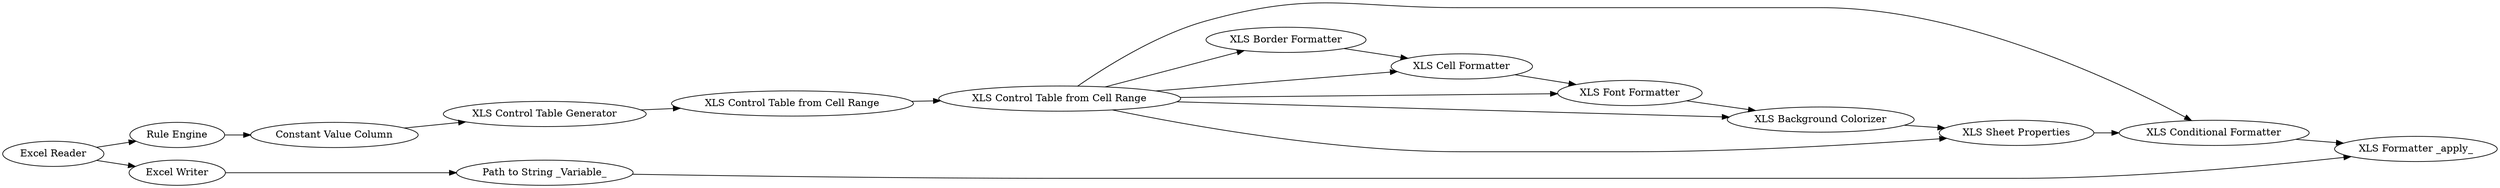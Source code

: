 digraph {
	"4179752955758121506_113" [label="XLS Conditional Formatter"]
	"4179752955758121506_87" [label="XLS Control Table Generator"]
	"4179752955758121506_93" [label="Rule Engine"]
	"4179752955758121506_89" [label="XLS Control Table from Cell Range"]
	"4179752955758121506_103" [label="XLS Border Formatter"]
	"4179752955758121506_86" [label="Excel Writer"]
	"4179752955758121506_77" [label="Excel Reader"]
	"4179752955758121506_96" [label="XLS Cell Formatter"]
	"4179752955758121506_111" [label="XLS Font Formatter"]
	"4179752955758121506_98" [label="XLS Background Colorizer"]
	"4179752955758121506_104" [label="XLS Formatter _apply_"]
	"4179752955758121506_110" [label="XLS Sheet Properties"]
	"4179752955758121506_105" [label="Path to String _Variable_"]
	"4179752955758121506_114" [label="Constant Value Column"]
	"4179752955758121506_112" [label="XLS Control Table from Cell Range"]
	"4179752955758121506_105" -> "4179752955758121506_104"
	"4179752955758121506_93" -> "4179752955758121506_114"
	"4179752955758121506_111" -> "4179752955758121506_98"
	"4179752955758121506_112" -> "4179752955758121506_113"
	"4179752955758121506_112" -> "4179752955758121506_103"
	"4179752955758121506_103" -> "4179752955758121506_96"
	"4179752955758121506_89" -> "4179752955758121506_112"
	"4179752955758121506_98" -> "4179752955758121506_110"
	"4179752955758121506_112" -> "4179752955758121506_110"
	"4179752955758121506_77" -> "4179752955758121506_86"
	"4179752955758121506_113" -> "4179752955758121506_104"
	"4179752955758121506_86" -> "4179752955758121506_105"
	"4179752955758121506_112" -> "4179752955758121506_96"
	"4179752955758121506_96" -> "4179752955758121506_111"
	"4179752955758121506_77" -> "4179752955758121506_93"
	"4179752955758121506_112" -> "4179752955758121506_98"
	"4179752955758121506_112" -> "4179752955758121506_111"
	"4179752955758121506_114" -> "4179752955758121506_87"
	"4179752955758121506_110" -> "4179752955758121506_113"
	"4179752955758121506_87" -> "4179752955758121506_89"
	rankdir=LR
}
